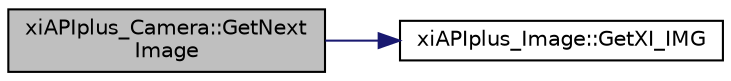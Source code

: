 digraph "xiAPIplus_Camera::GetNextImage"
{
  edge [fontname="Helvetica",fontsize="10",labelfontname="Helvetica",labelfontsize="10"];
  node [fontname="Helvetica",fontsize="10",shape=record];
  rankdir="LR";
  Node1011 [label="xiAPIplus_Camera::GetNext\lImage",height=0.2,width=0.4,color="black", fillcolor="grey75", style="filled", fontcolor="black"];
  Node1011 -> Node1012 [color="midnightblue",fontsize="10",style="solid",fontname="Helvetica"];
  Node1012 [label="xiAPIplus_Image::GetXI_IMG",height=0.2,width=0.4,color="black", fillcolor="white", style="filled",URL="$classxi_a_p_iplus___image.html#af3374e162ff09d2e2c23f197871d55c4"];
}
